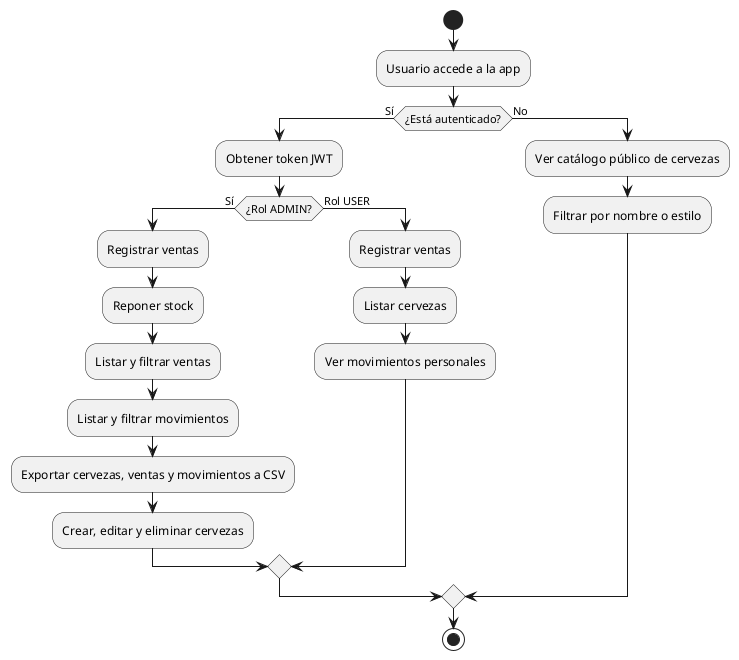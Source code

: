 @startuml flujo
start

:Usuario accede a la app;

if (¿Está autenticado?) then (Sí)
  :Obtener token JWT;

  if (¿Rol ADMIN?) then (Sí)
    :Registrar ventas;
    :Reponer stock;
    :Listar y filtrar ventas;
    :Listar y filtrar movimientos;
    :Exportar cervezas, ventas y movimientos a CSV;
    :Crear, editar y eliminar cervezas;
  else (Rol USER)
    :Registrar ventas;
    :Listar cervezas;
    :Ver movimientos personales;
  endif

else (No)
  :Ver catálogo público de cervezas;
  :Filtrar por nombre o estilo;
endif

stop
@enduml